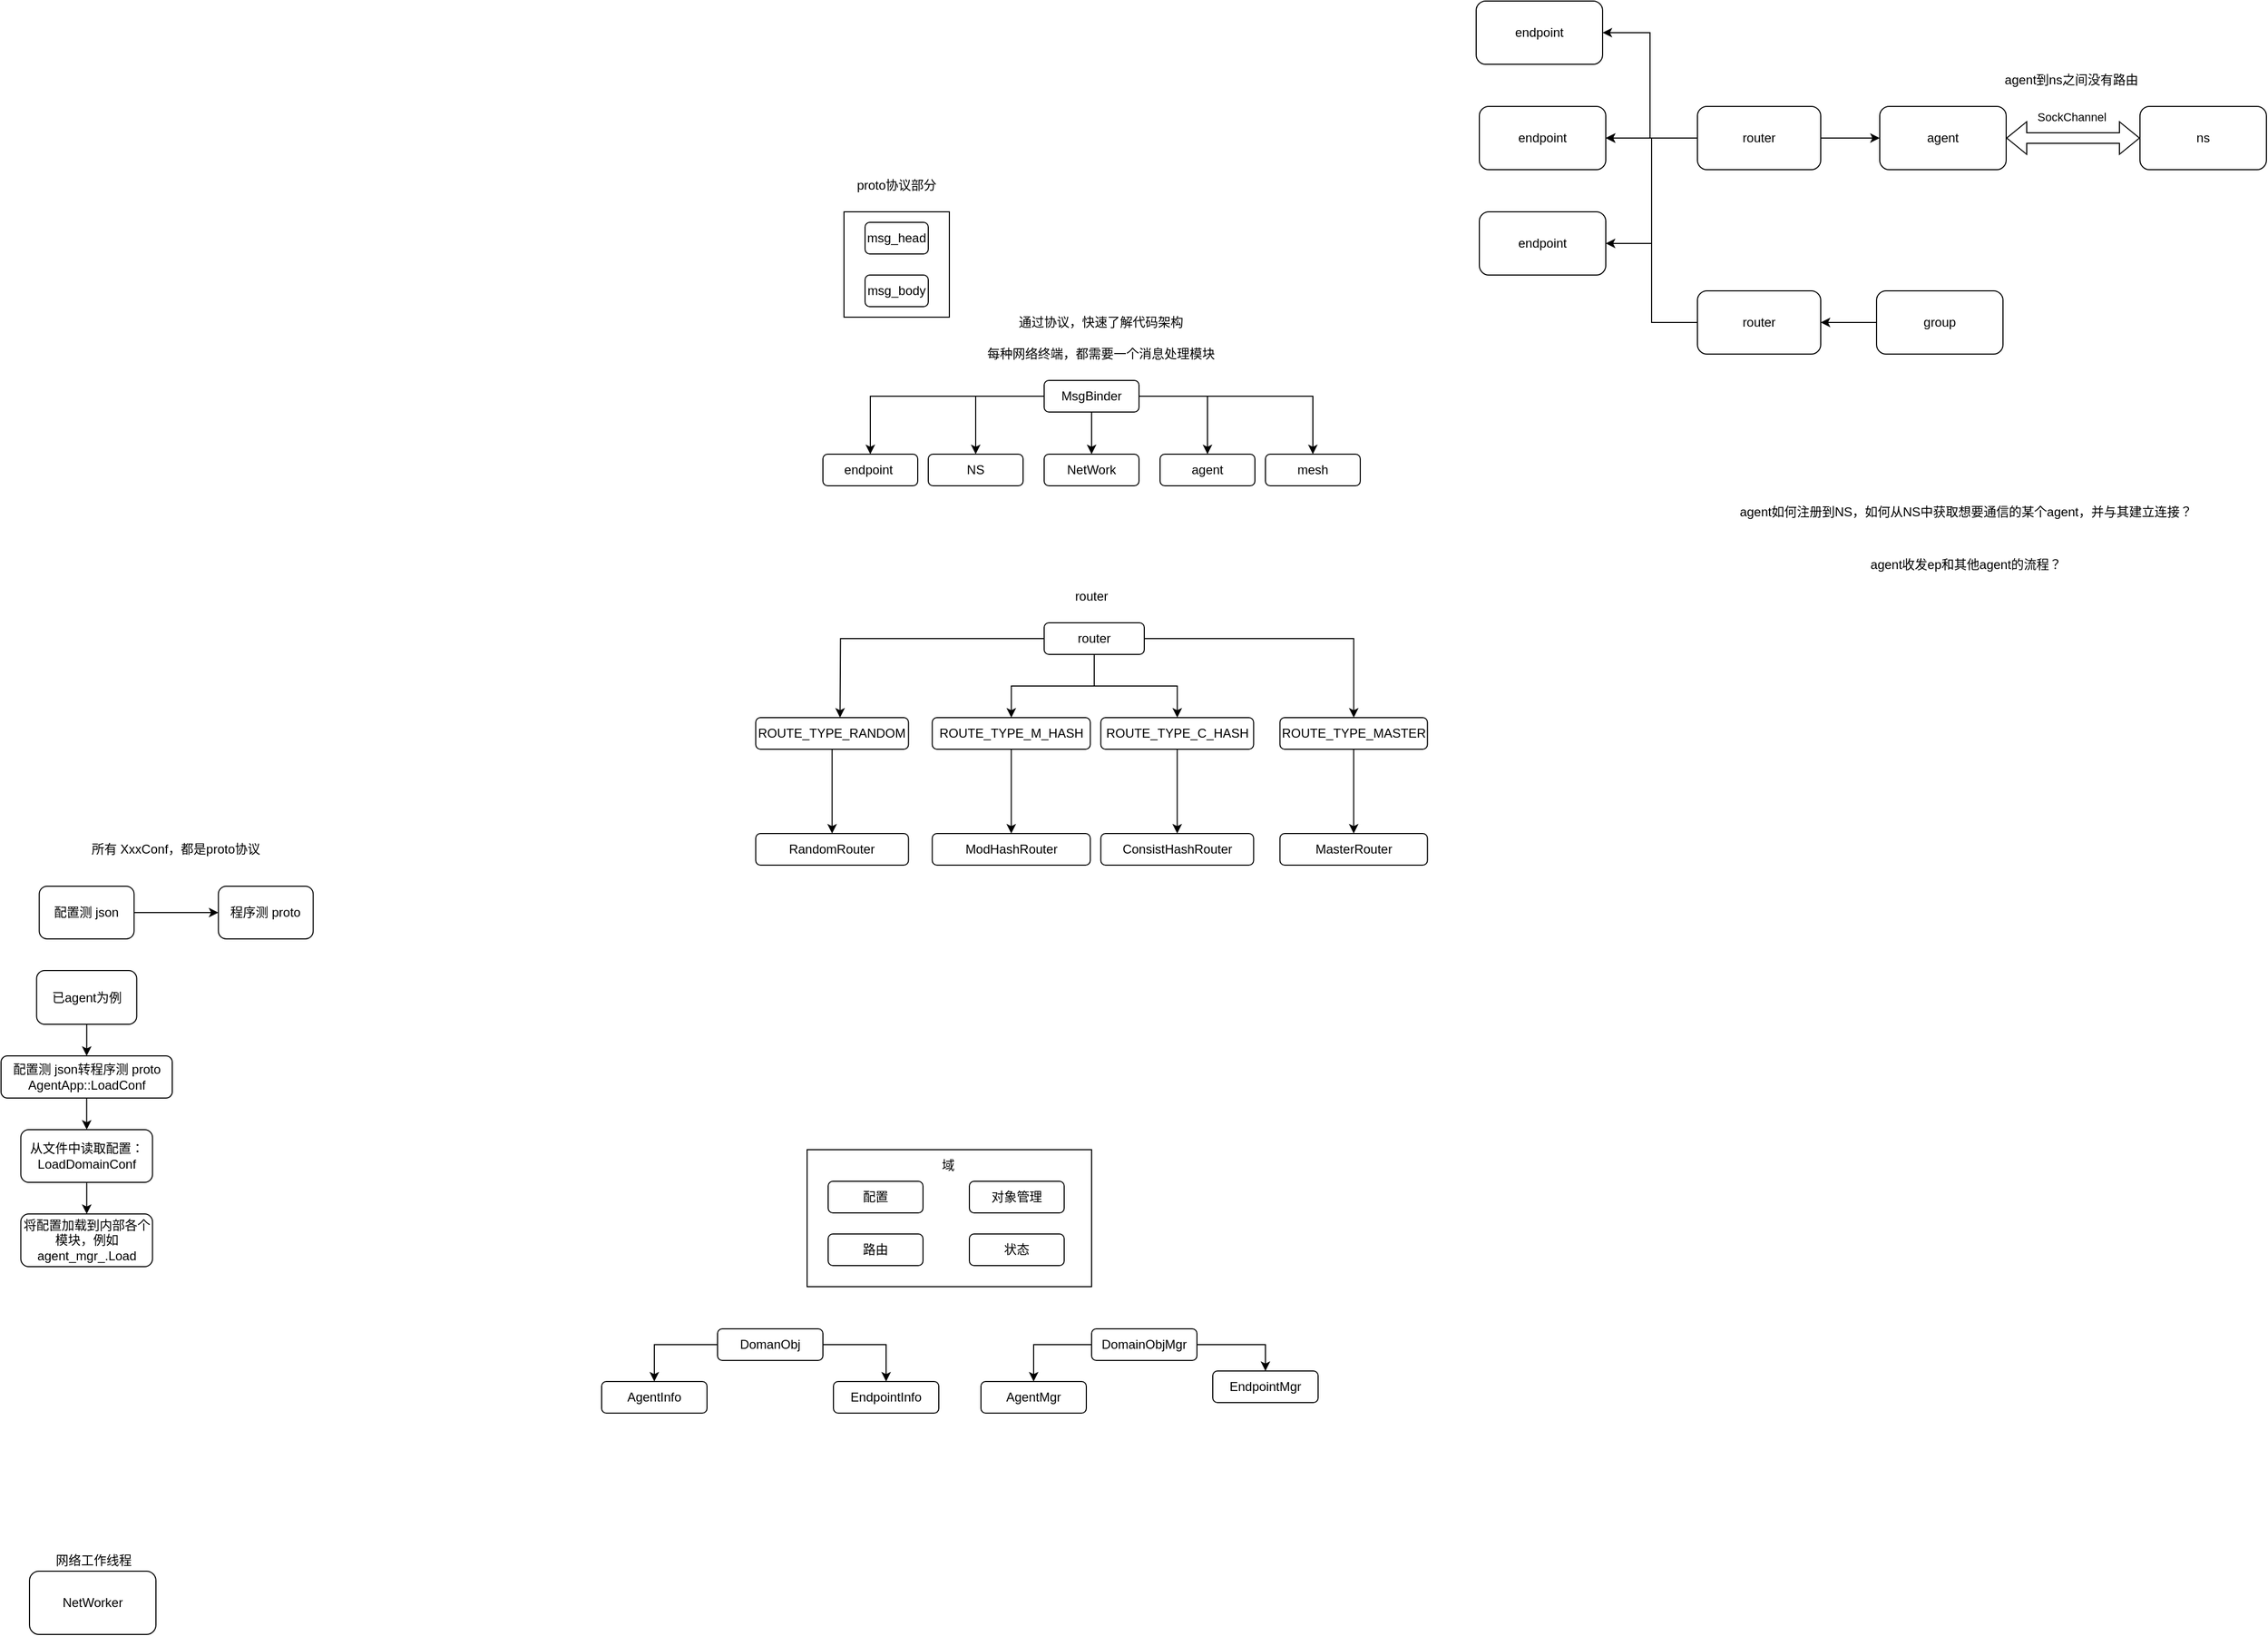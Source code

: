 <mxfile version="26.1.1">
  <diagram name="第 1 页" id="k40KUhnG5UWYb8Obpm_M">
    <mxGraphModel dx="2641" dy="960" grid="1" gridSize="10" guides="1" tooltips="1" connect="1" arrows="1" fold="1" page="1" pageScale="1" pageWidth="827" pageHeight="1169" math="0" shadow="0">
      <root>
        <mxCell id="0" />
        <mxCell id="1" parent="0" />
        <mxCell id="VnnVtrXKFZIncb8XVv-m-1" value="proto协议部分" style="text;html=1;align=center;verticalAlign=middle;whiteSpace=wrap;rounded=0;" vertex="1" parent="1">
          <mxGeometry x="50" y="180" width="80" height="30" as="geometry" />
        </mxCell>
        <mxCell id="VnnVtrXKFZIncb8XVv-m-6" value="" style="rounded=0;whiteSpace=wrap;html=1;fillColor=default;" vertex="1" parent="1">
          <mxGeometry x="40" y="220" width="100" height="100" as="geometry" />
        </mxCell>
        <mxCell id="VnnVtrXKFZIncb8XVv-m-8" value="msg_head" style="rounded=1;whiteSpace=wrap;html=1;" vertex="1" parent="1">
          <mxGeometry x="60" y="230" width="60" height="30" as="geometry" />
        </mxCell>
        <mxCell id="VnnVtrXKFZIncb8XVv-m-9" value="msg_body" style="rounded=1;whiteSpace=wrap;html=1;" vertex="1" parent="1">
          <mxGeometry x="60" y="280" width="60" height="30" as="geometry" />
        </mxCell>
        <mxCell id="VnnVtrXKFZIncb8XVv-m-14" value="每种网络终端，都需要一个消息处理模块" style="text;html=1;align=center;verticalAlign=middle;whiteSpace=wrap;rounded=0;" vertex="1" parent="1">
          <mxGeometry x="154" y="340" width="260" height="30" as="geometry" />
        </mxCell>
        <mxCell id="VnnVtrXKFZIncb8XVv-m-17" value="" style="edgeStyle=orthogonalEdgeStyle;rounded=0;orthogonalLoop=1;jettySize=auto;html=1;" edge="1" parent="1" source="VnnVtrXKFZIncb8XVv-m-15" target="VnnVtrXKFZIncb8XVv-m-16">
          <mxGeometry relative="1" as="geometry" />
        </mxCell>
        <mxCell id="VnnVtrXKFZIncb8XVv-m-22" value="" style="edgeStyle=orthogonalEdgeStyle;rounded=0;orthogonalLoop=1;jettySize=auto;html=1;" edge="1" parent="1" source="VnnVtrXKFZIncb8XVv-m-15" target="VnnVtrXKFZIncb8XVv-m-21">
          <mxGeometry relative="1" as="geometry" />
        </mxCell>
        <mxCell id="VnnVtrXKFZIncb8XVv-m-24" value="" style="edgeStyle=orthogonalEdgeStyle;rounded=0;orthogonalLoop=1;jettySize=auto;html=1;" edge="1" parent="1" source="VnnVtrXKFZIncb8XVv-m-15" target="VnnVtrXKFZIncb8XVv-m-23">
          <mxGeometry relative="1" as="geometry" />
        </mxCell>
        <mxCell id="VnnVtrXKFZIncb8XVv-m-26" value="" style="edgeStyle=orthogonalEdgeStyle;rounded=0;orthogonalLoop=1;jettySize=auto;html=1;" edge="1" parent="1" source="VnnVtrXKFZIncb8XVv-m-15" target="VnnVtrXKFZIncb8XVv-m-25">
          <mxGeometry relative="1" as="geometry" />
        </mxCell>
        <mxCell id="VnnVtrXKFZIncb8XVv-m-28" value="" style="edgeStyle=orthogonalEdgeStyle;rounded=0;orthogonalLoop=1;jettySize=auto;html=1;" edge="1" parent="1" source="VnnVtrXKFZIncb8XVv-m-15" target="VnnVtrXKFZIncb8XVv-m-27">
          <mxGeometry relative="1" as="geometry" />
        </mxCell>
        <mxCell id="VnnVtrXKFZIncb8XVv-m-15" value="MsgBinder" style="rounded=1;whiteSpace=wrap;html=1;" vertex="1" parent="1">
          <mxGeometry x="230" y="380" width="90" height="30" as="geometry" />
        </mxCell>
        <mxCell id="VnnVtrXKFZIncb8XVv-m-16" value="endpoint&amp;nbsp;" style="rounded=1;whiteSpace=wrap;html=1;" vertex="1" parent="1">
          <mxGeometry x="20" y="450" width="90" height="30" as="geometry" />
        </mxCell>
        <mxCell id="VnnVtrXKFZIncb8XVv-m-21" value="mesh" style="rounded=1;whiteSpace=wrap;html=1;" vertex="1" parent="1">
          <mxGeometry x="440" y="450" width="90" height="30" as="geometry" />
        </mxCell>
        <mxCell id="VnnVtrXKFZIncb8XVv-m-23" value="agent" style="rounded=1;whiteSpace=wrap;html=1;" vertex="1" parent="1">
          <mxGeometry x="340" y="450" width="90" height="30" as="geometry" />
        </mxCell>
        <mxCell id="VnnVtrXKFZIncb8XVv-m-25" value="NetWork" style="rounded=1;whiteSpace=wrap;html=1;" vertex="1" parent="1">
          <mxGeometry x="230" y="450" width="90" height="30" as="geometry" />
        </mxCell>
        <mxCell id="VnnVtrXKFZIncb8XVv-m-27" value="NS" style="rounded=1;whiteSpace=wrap;html=1;" vertex="1" parent="1">
          <mxGeometry x="120" y="450" width="90" height="30" as="geometry" />
        </mxCell>
        <mxCell id="VnnVtrXKFZIncb8XVv-m-29" value="通过协议，快速了解代码架构" style="text;html=1;align=center;verticalAlign=middle;whiteSpace=wrap;rounded=0;" vertex="1" parent="1">
          <mxGeometry x="204" y="310" width="160" height="30" as="geometry" />
        </mxCell>
        <mxCell id="VnnVtrXKFZIncb8XVv-m-30" value="router" style="text;html=1;align=center;verticalAlign=middle;whiteSpace=wrap;rounded=0;" vertex="1" parent="1">
          <mxGeometry x="245" y="570" width="60" height="30" as="geometry" />
        </mxCell>
        <mxCell id="VnnVtrXKFZIncb8XVv-m-33" value="" style="edgeStyle=orthogonalEdgeStyle;rounded=0;orthogonalLoop=1;jettySize=auto;html=1;" edge="1" parent="1" source="VnnVtrXKFZIncb8XVv-m-31">
          <mxGeometry relative="1" as="geometry">
            <mxPoint x="36.243" y="700" as="targetPoint" />
          </mxGeometry>
        </mxCell>
        <mxCell id="VnnVtrXKFZIncb8XVv-m-35" value="" style="edgeStyle=orthogonalEdgeStyle;rounded=0;orthogonalLoop=1;jettySize=auto;html=1;" edge="1" parent="1" source="VnnVtrXKFZIncb8XVv-m-31" target="VnnVtrXKFZIncb8XVv-m-34">
          <mxGeometry relative="1" as="geometry" />
        </mxCell>
        <mxCell id="VnnVtrXKFZIncb8XVv-m-37" value="" style="edgeStyle=orthogonalEdgeStyle;rounded=0;orthogonalLoop=1;jettySize=auto;html=1;" edge="1" parent="1" source="VnnVtrXKFZIncb8XVv-m-31" target="VnnVtrXKFZIncb8XVv-m-36">
          <mxGeometry relative="1" as="geometry" />
        </mxCell>
        <mxCell id="VnnVtrXKFZIncb8XVv-m-41" value="" style="edgeStyle=orthogonalEdgeStyle;rounded=0;orthogonalLoop=1;jettySize=auto;html=1;" edge="1" parent="1" source="VnnVtrXKFZIncb8XVv-m-31" target="VnnVtrXKFZIncb8XVv-m-40">
          <mxGeometry relative="1" as="geometry" />
        </mxCell>
        <mxCell id="VnnVtrXKFZIncb8XVv-m-31" value="router" style="rounded=1;whiteSpace=wrap;html=1;" vertex="1" parent="1">
          <mxGeometry x="230" y="610" width="95" height="30" as="geometry" />
        </mxCell>
        <mxCell id="VnnVtrXKFZIncb8XVv-m-49" value="" style="edgeStyle=orthogonalEdgeStyle;rounded=0;orthogonalLoop=1;jettySize=auto;html=1;" edge="1" parent="1" source="VnnVtrXKFZIncb8XVv-m-32" target="VnnVtrXKFZIncb8XVv-m-48">
          <mxGeometry relative="1" as="geometry" />
        </mxCell>
        <mxCell id="VnnVtrXKFZIncb8XVv-m-32" value="ROUTE_TYPE_RANDOM" style="rounded=1;whiteSpace=wrap;html=1;" vertex="1" parent="1">
          <mxGeometry x="-43.76" y="700" width="145" height="30" as="geometry" />
        </mxCell>
        <mxCell id="VnnVtrXKFZIncb8XVv-m-47" value="" style="edgeStyle=orthogonalEdgeStyle;rounded=0;orthogonalLoop=1;jettySize=auto;html=1;" edge="1" parent="1" source="VnnVtrXKFZIncb8XVv-m-34" target="VnnVtrXKFZIncb8XVv-m-46">
          <mxGeometry relative="1" as="geometry" />
        </mxCell>
        <mxCell id="VnnVtrXKFZIncb8XVv-m-34" value="ROUTE_TYPE_MASTER" style="rounded=1;whiteSpace=wrap;html=1;" vertex="1" parent="1">
          <mxGeometry x="453.76" y="700" width="140" height="30" as="geometry" />
        </mxCell>
        <mxCell id="VnnVtrXKFZIncb8XVv-m-45" value="" style="edgeStyle=orthogonalEdgeStyle;rounded=0;orthogonalLoop=1;jettySize=auto;html=1;" edge="1" parent="1" source="VnnVtrXKFZIncb8XVv-m-36" target="VnnVtrXKFZIncb8XVv-m-44">
          <mxGeometry relative="1" as="geometry" />
        </mxCell>
        <mxCell id="VnnVtrXKFZIncb8XVv-m-36" value="ROUTE_TYPE_C_HASH" style="rounded=1;whiteSpace=wrap;html=1;" vertex="1" parent="1">
          <mxGeometry x="283.76" y="700" width="145" height="30" as="geometry" />
        </mxCell>
        <mxCell id="VnnVtrXKFZIncb8XVv-m-43" value="" style="edgeStyle=orthogonalEdgeStyle;rounded=0;orthogonalLoop=1;jettySize=auto;html=1;" edge="1" parent="1" source="VnnVtrXKFZIncb8XVv-m-40" target="VnnVtrXKFZIncb8XVv-m-42">
          <mxGeometry relative="1" as="geometry" />
        </mxCell>
        <mxCell id="VnnVtrXKFZIncb8XVv-m-40" value="ROUTE_TYPE_M_HASH" style="rounded=1;whiteSpace=wrap;html=1;" vertex="1" parent="1">
          <mxGeometry x="123.76" y="700" width="150" height="30" as="geometry" />
        </mxCell>
        <mxCell id="VnnVtrXKFZIncb8XVv-m-42" value="ModHashRouter" style="rounded=1;whiteSpace=wrap;html=1;" vertex="1" parent="1">
          <mxGeometry x="123.76" y="810" width="150" height="30" as="geometry" />
        </mxCell>
        <mxCell id="VnnVtrXKFZIncb8XVv-m-44" value="ConsistHashRouter" style="rounded=1;whiteSpace=wrap;html=1;" vertex="1" parent="1">
          <mxGeometry x="283.76" y="810" width="145" height="30" as="geometry" />
        </mxCell>
        <mxCell id="VnnVtrXKFZIncb8XVv-m-46" value="MasterRouter" style="rounded=1;whiteSpace=wrap;html=1;" vertex="1" parent="1">
          <mxGeometry x="453.76" y="810" width="140" height="30" as="geometry" />
        </mxCell>
        <mxCell id="VnnVtrXKFZIncb8XVv-m-48" value="RandomRouter" style="rounded=1;whiteSpace=wrap;html=1;" vertex="1" parent="1">
          <mxGeometry x="-43.76" y="810" width="145" height="30" as="geometry" />
        </mxCell>
        <mxCell id="VnnVtrXKFZIncb8XVv-m-50" value="agent" style="rounded=1;whiteSpace=wrap;html=1;" vertex="1" parent="1">
          <mxGeometry x="1023" y="120" width="120" height="60" as="geometry" />
        </mxCell>
        <mxCell id="VnnVtrXKFZIncb8XVv-m-56" style="edgeStyle=orthogonalEdgeStyle;rounded=0;orthogonalLoop=1;jettySize=auto;html=1;entryX=1;entryY=0.5;entryDx=0;entryDy=0;" edge="1" parent="1" source="VnnVtrXKFZIncb8XVv-m-51" target="VnnVtrXKFZIncb8XVv-m-52">
          <mxGeometry relative="1" as="geometry" />
        </mxCell>
        <mxCell id="VnnVtrXKFZIncb8XVv-m-57" style="edgeStyle=orthogonalEdgeStyle;rounded=0;orthogonalLoop=1;jettySize=auto;html=1;entryX=1;entryY=0.5;entryDx=0;entryDy=0;" edge="1" parent="1" source="VnnVtrXKFZIncb8XVv-m-51" target="VnnVtrXKFZIncb8XVv-m-54">
          <mxGeometry relative="1" as="geometry" />
        </mxCell>
        <mxCell id="VnnVtrXKFZIncb8XVv-m-58" style="edgeStyle=orthogonalEdgeStyle;rounded=0;orthogonalLoop=1;jettySize=auto;html=1;entryX=1;entryY=0.5;entryDx=0;entryDy=0;" edge="1" parent="1" source="VnnVtrXKFZIncb8XVv-m-51" target="VnnVtrXKFZIncb8XVv-m-55">
          <mxGeometry relative="1" as="geometry" />
        </mxCell>
        <mxCell id="VnnVtrXKFZIncb8XVv-m-59" style="edgeStyle=orthogonalEdgeStyle;rounded=0;orthogonalLoop=1;jettySize=auto;html=1;entryX=0;entryY=0.5;entryDx=0;entryDy=0;" edge="1" parent="1" source="VnnVtrXKFZIncb8XVv-m-51" target="VnnVtrXKFZIncb8XVv-m-50">
          <mxGeometry relative="1" as="geometry" />
        </mxCell>
        <mxCell id="VnnVtrXKFZIncb8XVv-m-51" value="router" style="rounded=1;whiteSpace=wrap;html=1;" vertex="1" parent="1">
          <mxGeometry x="850" y="120" width="117" height="60" as="geometry" />
        </mxCell>
        <mxCell id="VnnVtrXKFZIncb8XVv-m-52" value="endpoint" style="rounded=1;whiteSpace=wrap;html=1;" vertex="1" parent="1">
          <mxGeometry x="640" y="20" width="120" height="60" as="geometry" />
        </mxCell>
        <mxCell id="VnnVtrXKFZIncb8XVv-m-54" value="endpoint" style="rounded=1;whiteSpace=wrap;html=1;" vertex="1" parent="1">
          <mxGeometry x="643" y="120" width="120" height="60" as="geometry" />
        </mxCell>
        <mxCell id="VnnVtrXKFZIncb8XVv-m-55" value="endpoint" style="rounded=1;whiteSpace=wrap;html=1;" vertex="1" parent="1">
          <mxGeometry x="643" y="220" width="120" height="60" as="geometry" />
        </mxCell>
        <mxCell id="VnnVtrXKFZIncb8XVv-m-60" value="ns" style="rounded=1;whiteSpace=wrap;html=1;" vertex="1" parent="1">
          <mxGeometry x="1270" y="120" width="120" height="60" as="geometry" />
        </mxCell>
        <mxCell id="VnnVtrXKFZIncb8XVv-m-62" value="" style="shape=flexArrow;endArrow=classic;startArrow=classic;html=1;rounded=0;entryX=0;entryY=0.5;entryDx=0;entryDy=0;exitX=1;exitY=0.5;exitDx=0;exitDy=0;" edge="1" parent="1" source="VnnVtrXKFZIncb8XVv-m-50" target="VnnVtrXKFZIncb8XVv-m-60">
          <mxGeometry width="100" height="100" relative="1" as="geometry">
            <mxPoint x="1160" y="270" as="sourcePoint" />
            <mxPoint x="1260" y="170" as="targetPoint" />
          </mxGeometry>
        </mxCell>
        <mxCell id="VnnVtrXKFZIncb8XVv-m-63" value="SockChannel" style="edgeLabel;html=1;align=center;verticalAlign=middle;resizable=0;points=[];" vertex="1" connectable="0" parent="VnnVtrXKFZIncb8XVv-m-62">
          <mxGeometry x="-0.029" y="-3" relative="1" as="geometry">
            <mxPoint y="-23" as="offset" />
          </mxGeometry>
        </mxCell>
        <mxCell id="VnnVtrXKFZIncb8XVv-m-64" value="agent到ns之间没有路由" style="text;html=1;align=center;verticalAlign=middle;whiteSpace=wrap;rounded=0;" vertex="1" parent="1">
          <mxGeometry x="1120" y="80" width="170" height="30" as="geometry" />
        </mxCell>
        <mxCell id="VnnVtrXKFZIncb8XVv-m-67" style="edgeStyle=orthogonalEdgeStyle;rounded=0;orthogonalLoop=1;jettySize=auto;html=1;entryX=1;entryY=0.5;entryDx=0;entryDy=0;" edge="1" parent="1" source="VnnVtrXKFZIncb8XVv-m-65" target="VnnVtrXKFZIncb8XVv-m-66">
          <mxGeometry relative="1" as="geometry" />
        </mxCell>
        <mxCell id="VnnVtrXKFZIncb8XVv-m-65" value="group" style="rounded=1;whiteSpace=wrap;html=1;" vertex="1" parent="1">
          <mxGeometry x="1020" y="295" width="120" height="60" as="geometry" />
        </mxCell>
        <mxCell id="VnnVtrXKFZIncb8XVv-m-68" style="edgeStyle=orthogonalEdgeStyle;rounded=0;orthogonalLoop=1;jettySize=auto;html=1;exitX=0;exitY=0.5;exitDx=0;exitDy=0;entryX=1;entryY=0.5;entryDx=0;entryDy=0;" edge="1" parent="1" source="VnnVtrXKFZIncb8XVv-m-66" target="VnnVtrXKFZIncb8XVv-m-54">
          <mxGeometry relative="1" as="geometry" />
        </mxCell>
        <mxCell id="VnnVtrXKFZIncb8XVv-m-66" value="router" style="rounded=1;whiteSpace=wrap;html=1;" vertex="1" parent="1">
          <mxGeometry x="850" y="295" width="117" height="60" as="geometry" />
        </mxCell>
        <mxCell id="VnnVtrXKFZIncb8XVv-m-70" value="" style="rounded=0;whiteSpace=wrap;html=1;" vertex="1" parent="1">
          <mxGeometry x="5" y="1110" width="270" height="130" as="geometry" />
        </mxCell>
        <mxCell id="VnnVtrXKFZIncb8XVv-m-71" value="域" style="text;html=1;align=center;verticalAlign=middle;whiteSpace=wrap;rounded=0;" vertex="1" parent="1">
          <mxGeometry x="108.76" y="1110" width="60" height="30" as="geometry" />
        </mxCell>
        <mxCell id="VnnVtrXKFZIncb8XVv-m-72" value="配置" style="rounded=1;whiteSpace=wrap;html=1;" vertex="1" parent="1">
          <mxGeometry x="25" y="1140" width="90" height="30" as="geometry" />
        </mxCell>
        <mxCell id="VnnVtrXKFZIncb8XVv-m-73" value="对象管理" style="rounded=1;whiteSpace=wrap;html=1;" vertex="1" parent="1">
          <mxGeometry x="159" y="1140" width="90" height="30" as="geometry" />
        </mxCell>
        <mxCell id="VnnVtrXKFZIncb8XVv-m-74" value="路由" style="rounded=1;whiteSpace=wrap;html=1;" vertex="1" parent="1">
          <mxGeometry x="25" y="1190" width="90" height="30" as="geometry" />
        </mxCell>
        <mxCell id="VnnVtrXKFZIncb8XVv-m-75" value="状态" style="rounded=1;whiteSpace=wrap;html=1;" vertex="1" parent="1">
          <mxGeometry x="159" y="1190" width="90" height="30" as="geometry" />
        </mxCell>
        <mxCell id="VnnVtrXKFZIncb8XVv-m-78" value="" style="edgeStyle=orthogonalEdgeStyle;rounded=0;orthogonalLoop=1;jettySize=auto;html=1;" edge="1" parent="1" source="VnnVtrXKFZIncb8XVv-m-76" target="VnnVtrXKFZIncb8XVv-m-77">
          <mxGeometry relative="1" as="geometry" />
        </mxCell>
        <mxCell id="VnnVtrXKFZIncb8XVv-m-80" value="" style="edgeStyle=orthogonalEdgeStyle;rounded=0;orthogonalLoop=1;jettySize=auto;html=1;" edge="1" parent="1" source="VnnVtrXKFZIncb8XVv-m-76" target="VnnVtrXKFZIncb8XVv-m-79">
          <mxGeometry relative="1" as="geometry" />
        </mxCell>
        <mxCell id="VnnVtrXKFZIncb8XVv-m-76" value="DomanObj" style="rounded=1;whiteSpace=wrap;html=1;" vertex="1" parent="1">
          <mxGeometry x="-80" y="1280" width="100" height="30" as="geometry" />
        </mxCell>
        <mxCell id="VnnVtrXKFZIncb8XVv-m-77" value="AgentInfo" style="rounded=1;whiteSpace=wrap;html=1;" vertex="1" parent="1">
          <mxGeometry x="-190" y="1330" width="100" height="30" as="geometry" />
        </mxCell>
        <mxCell id="VnnVtrXKFZIncb8XVv-m-79" value="EndpointInfo" style="rounded=1;whiteSpace=wrap;html=1;" vertex="1" parent="1">
          <mxGeometry x="30" y="1330" width="100" height="30" as="geometry" />
        </mxCell>
        <mxCell id="VnnVtrXKFZIncb8XVv-m-83" value="" style="edgeStyle=orthogonalEdgeStyle;rounded=0;orthogonalLoop=1;jettySize=auto;html=1;" edge="1" parent="1" source="VnnVtrXKFZIncb8XVv-m-81" target="VnnVtrXKFZIncb8XVv-m-82">
          <mxGeometry relative="1" as="geometry" />
        </mxCell>
        <mxCell id="VnnVtrXKFZIncb8XVv-m-85" value="" style="edgeStyle=orthogonalEdgeStyle;rounded=0;orthogonalLoop=1;jettySize=auto;html=1;" edge="1" parent="1" source="VnnVtrXKFZIncb8XVv-m-81" target="VnnVtrXKFZIncb8XVv-m-84">
          <mxGeometry relative="1" as="geometry" />
        </mxCell>
        <mxCell id="VnnVtrXKFZIncb8XVv-m-81" value="DomainObjMgr" style="rounded=1;whiteSpace=wrap;html=1;" vertex="1" parent="1">
          <mxGeometry x="275" y="1280" width="100" height="30" as="geometry" />
        </mxCell>
        <mxCell id="VnnVtrXKFZIncb8XVv-m-82" value="AgentMgr" style="rounded=1;whiteSpace=wrap;html=1;" vertex="1" parent="1">
          <mxGeometry x="170" y="1330" width="100" height="30" as="geometry" />
        </mxCell>
        <mxCell id="VnnVtrXKFZIncb8XVv-m-84" value="EndpointMgr" style="rounded=1;whiteSpace=wrap;html=1;" vertex="1" parent="1">
          <mxGeometry x="390" y="1320" width="100" height="30" as="geometry" />
        </mxCell>
        <mxCell id="VnnVtrXKFZIncb8XVv-m-88" value="所有 XxxConf，都是proto协议" style="text;html=1;align=center;verticalAlign=middle;whiteSpace=wrap;rounded=0;" vertex="1" parent="1">
          <mxGeometry x="-688.75" y="810" width="190" height="30" as="geometry" />
        </mxCell>
        <mxCell id="VnnVtrXKFZIncb8XVv-m-92" value="" style="edgeStyle=orthogonalEdgeStyle;rounded=0;orthogonalLoop=1;jettySize=auto;html=1;" edge="1" parent="1" source="VnnVtrXKFZIncb8XVv-m-89" target="VnnVtrXKFZIncb8XVv-m-91">
          <mxGeometry relative="1" as="geometry" />
        </mxCell>
        <mxCell id="VnnVtrXKFZIncb8XVv-m-89" value="配置测 json" style="rounded=1;whiteSpace=wrap;html=1;" vertex="1" parent="1">
          <mxGeometry x="-723.75" y="860" width="90" height="50" as="geometry" />
        </mxCell>
        <mxCell id="VnnVtrXKFZIncb8XVv-m-91" value="程序测 proto" style="rounded=1;whiteSpace=wrap;html=1;" vertex="1" parent="1">
          <mxGeometry x="-553.75" y="860" width="90" height="50" as="geometry" />
        </mxCell>
        <mxCell id="VnnVtrXKFZIncb8XVv-m-95" value="" style="edgeStyle=orthogonalEdgeStyle;rounded=0;orthogonalLoop=1;jettySize=auto;html=1;" edge="1" parent="1" source="VnnVtrXKFZIncb8XVv-m-93" target="VnnVtrXKFZIncb8XVv-m-94">
          <mxGeometry relative="1" as="geometry" />
        </mxCell>
        <mxCell id="VnnVtrXKFZIncb8XVv-m-93" value="&lt;div&gt;配置测 json转程序测 proto&lt;/div&gt;AgentApp::LoadConf" style="rounded=1;whiteSpace=wrap;html=1;" vertex="1" parent="1">
          <mxGeometry x="-760" y="1021" width="162.5" height="40" as="geometry" />
        </mxCell>
        <mxCell id="VnnVtrXKFZIncb8XVv-m-97" value="" style="edgeStyle=orthogonalEdgeStyle;rounded=0;orthogonalLoop=1;jettySize=auto;html=1;" edge="1" parent="1" source="VnnVtrXKFZIncb8XVv-m-94" target="VnnVtrXKFZIncb8XVv-m-96">
          <mxGeometry relative="1" as="geometry" />
        </mxCell>
        <mxCell id="VnnVtrXKFZIncb8XVv-m-94" value="&lt;div&gt;从文件中读取配置：&lt;/div&gt;LoadDomainConf" style="rounded=1;whiteSpace=wrap;html=1;" vertex="1" parent="1">
          <mxGeometry x="-741.25" y="1091" width="125" height="50" as="geometry" />
        </mxCell>
        <mxCell id="VnnVtrXKFZIncb8XVv-m-96" value="将配置加载到内部各个模块，例如 agent_mgr_.Load" style="rounded=1;whiteSpace=wrap;html=1;" vertex="1" parent="1">
          <mxGeometry x="-741.25" y="1171" width="125" height="50" as="geometry" />
        </mxCell>
        <mxCell id="VnnVtrXKFZIncb8XVv-m-99" value="" style="edgeStyle=orthogonalEdgeStyle;rounded=0;orthogonalLoop=1;jettySize=auto;html=1;" edge="1" parent="1" source="VnnVtrXKFZIncb8XVv-m-98" target="VnnVtrXKFZIncb8XVv-m-93">
          <mxGeometry relative="1" as="geometry" />
        </mxCell>
        <mxCell id="VnnVtrXKFZIncb8XVv-m-98" value="已agent为例" style="rounded=1;whiteSpace=wrap;html=1;" vertex="1" parent="1">
          <mxGeometry x="-726.25" y="940" width="95" height="51" as="geometry" />
        </mxCell>
        <mxCell id="VnnVtrXKFZIncb8XVv-m-100" value="agent如何注册到NS，如何从NS中获取想要通信的某个agent，并与其建立连接？" style="text;html=1;align=center;verticalAlign=middle;whiteSpace=wrap;rounded=0;" vertex="1" parent="1">
          <mxGeometry x="850" y="490" width="510" height="30" as="geometry" />
        </mxCell>
        <mxCell id="VnnVtrXKFZIncb8XVv-m-101" value="agent收发ep和其他agent的流程？" style="text;html=1;align=center;verticalAlign=middle;whiteSpace=wrap;rounded=0;" vertex="1" parent="1">
          <mxGeometry x="850" y="540" width="510" height="30" as="geometry" />
        </mxCell>
        <mxCell id="VnnVtrXKFZIncb8XVv-m-104" value="网络工作线程" style="text;html=1;align=center;verticalAlign=middle;whiteSpace=wrap;rounded=0;" vertex="1" parent="1">
          <mxGeometry x="-747.5" y="1490" width="150" height="20" as="geometry" />
        </mxCell>
        <mxCell id="VnnVtrXKFZIncb8XVv-m-105" value="NetWorker" style="rounded=1;whiteSpace=wrap;html=1;" vertex="1" parent="1">
          <mxGeometry x="-733" y="1510" width="120" height="60" as="geometry" />
        </mxCell>
      </root>
    </mxGraphModel>
  </diagram>
</mxfile>
